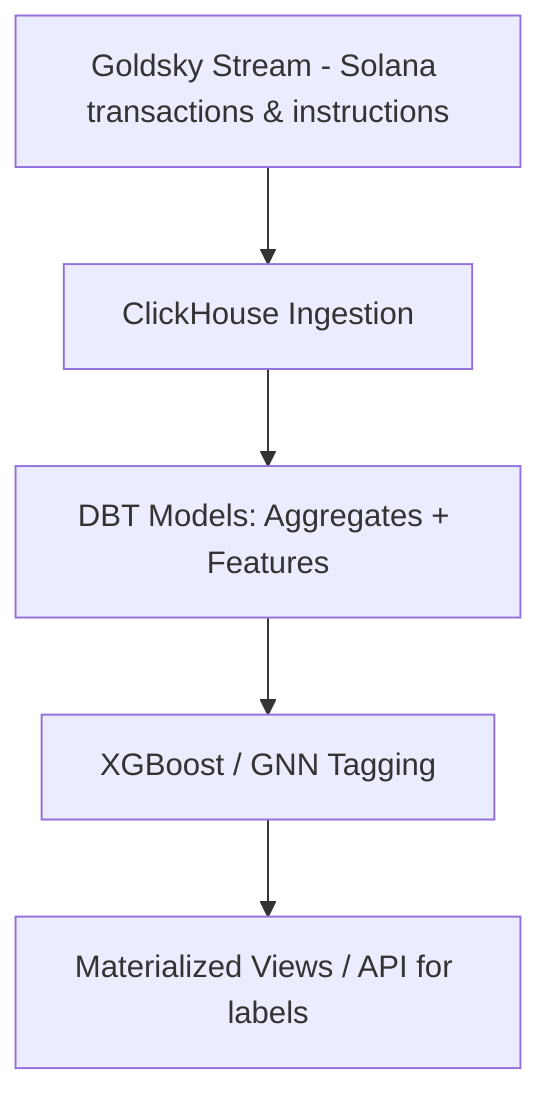 ---
id: 27aeb28d-89fb-4785-977a-d63bfc011c78
---
flowchart TD
  A[Goldsky Stream - Solana transactions & instructions] --> B[ClickHouse Ingestion]
  B --> C[DBT Models: Aggregates + Features]
  C --> D[XGBoost / GNN Tagging]
  D --> E[Materialized Views / API for labels]